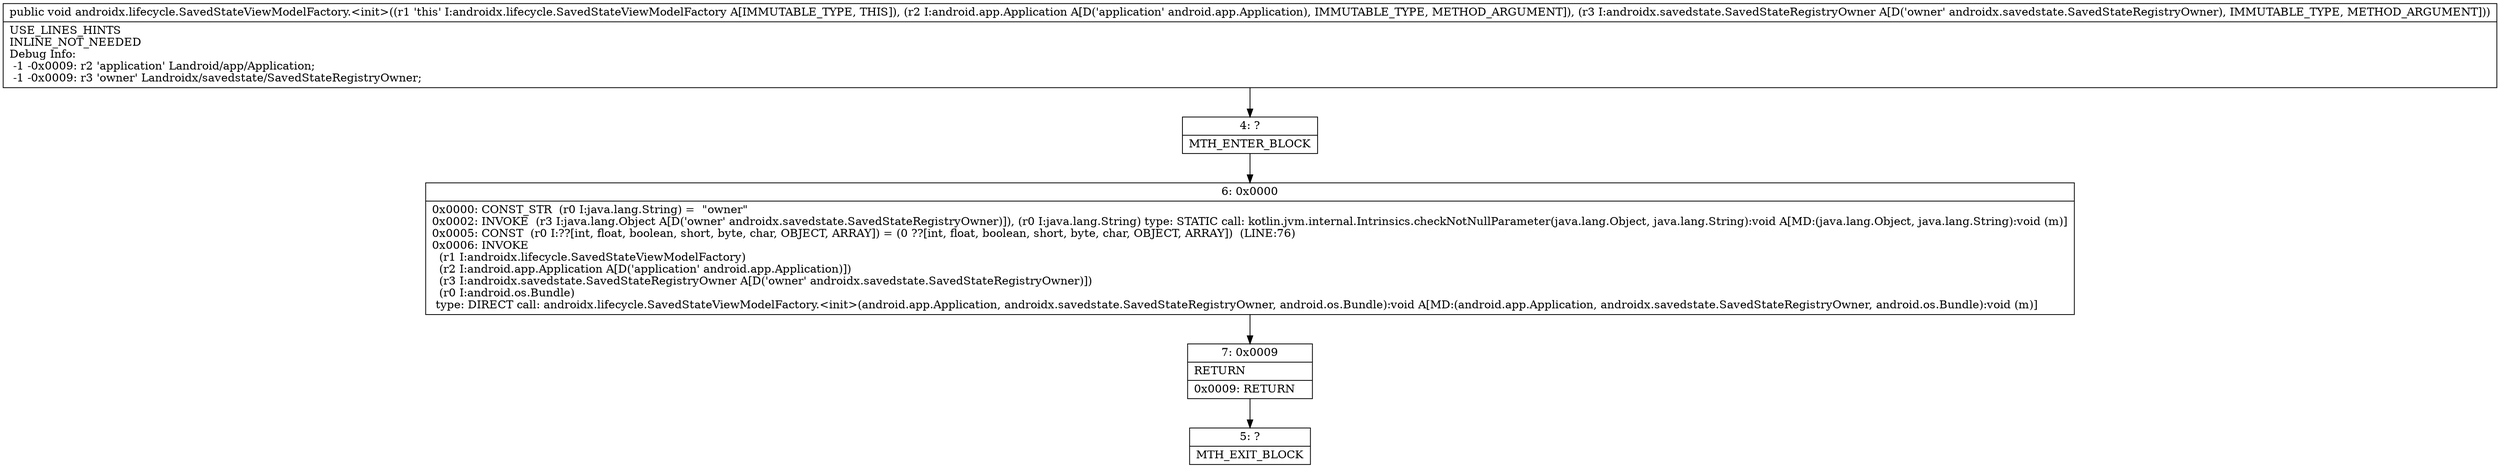 digraph "CFG forandroidx.lifecycle.SavedStateViewModelFactory.\<init\>(Landroid\/app\/Application;Landroidx\/savedstate\/SavedStateRegistryOwner;)V" {
Node_4 [shape=record,label="{4\:\ ?|MTH_ENTER_BLOCK\l}"];
Node_6 [shape=record,label="{6\:\ 0x0000|0x0000: CONST_STR  (r0 I:java.lang.String) =  \"owner\" \l0x0002: INVOKE  (r3 I:java.lang.Object A[D('owner' androidx.savedstate.SavedStateRegistryOwner)]), (r0 I:java.lang.String) type: STATIC call: kotlin.jvm.internal.Intrinsics.checkNotNullParameter(java.lang.Object, java.lang.String):void A[MD:(java.lang.Object, java.lang.String):void (m)]\l0x0005: CONST  (r0 I:??[int, float, boolean, short, byte, char, OBJECT, ARRAY]) = (0 ??[int, float, boolean, short, byte, char, OBJECT, ARRAY])  (LINE:76)\l0x0006: INVOKE  \l  (r1 I:androidx.lifecycle.SavedStateViewModelFactory)\l  (r2 I:android.app.Application A[D('application' android.app.Application)])\l  (r3 I:androidx.savedstate.SavedStateRegistryOwner A[D('owner' androidx.savedstate.SavedStateRegistryOwner)])\l  (r0 I:android.os.Bundle)\l type: DIRECT call: androidx.lifecycle.SavedStateViewModelFactory.\<init\>(android.app.Application, androidx.savedstate.SavedStateRegistryOwner, android.os.Bundle):void A[MD:(android.app.Application, androidx.savedstate.SavedStateRegistryOwner, android.os.Bundle):void (m)]\l}"];
Node_7 [shape=record,label="{7\:\ 0x0009|RETURN\l|0x0009: RETURN   \l}"];
Node_5 [shape=record,label="{5\:\ ?|MTH_EXIT_BLOCK\l}"];
MethodNode[shape=record,label="{public void androidx.lifecycle.SavedStateViewModelFactory.\<init\>((r1 'this' I:androidx.lifecycle.SavedStateViewModelFactory A[IMMUTABLE_TYPE, THIS]), (r2 I:android.app.Application A[D('application' android.app.Application), IMMUTABLE_TYPE, METHOD_ARGUMENT]), (r3 I:androidx.savedstate.SavedStateRegistryOwner A[D('owner' androidx.savedstate.SavedStateRegistryOwner), IMMUTABLE_TYPE, METHOD_ARGUMENT]))  | USE_LINES_HINTS\lINLINE_NOT_NEEDED\lDebug Info:\l  \-1 \-0x0009: r2 'application' Landroid\/app\/Application;\l  \-1 \-0x0009: r3 'owner' Landroidx\/savedstate\/SavedStateRegistryOwner;\l}"];
MethodNode -> Node_4;Node_4 -> Node_6;
Node_6 -> Node_7;
Node_7 -> Node_5;
}

